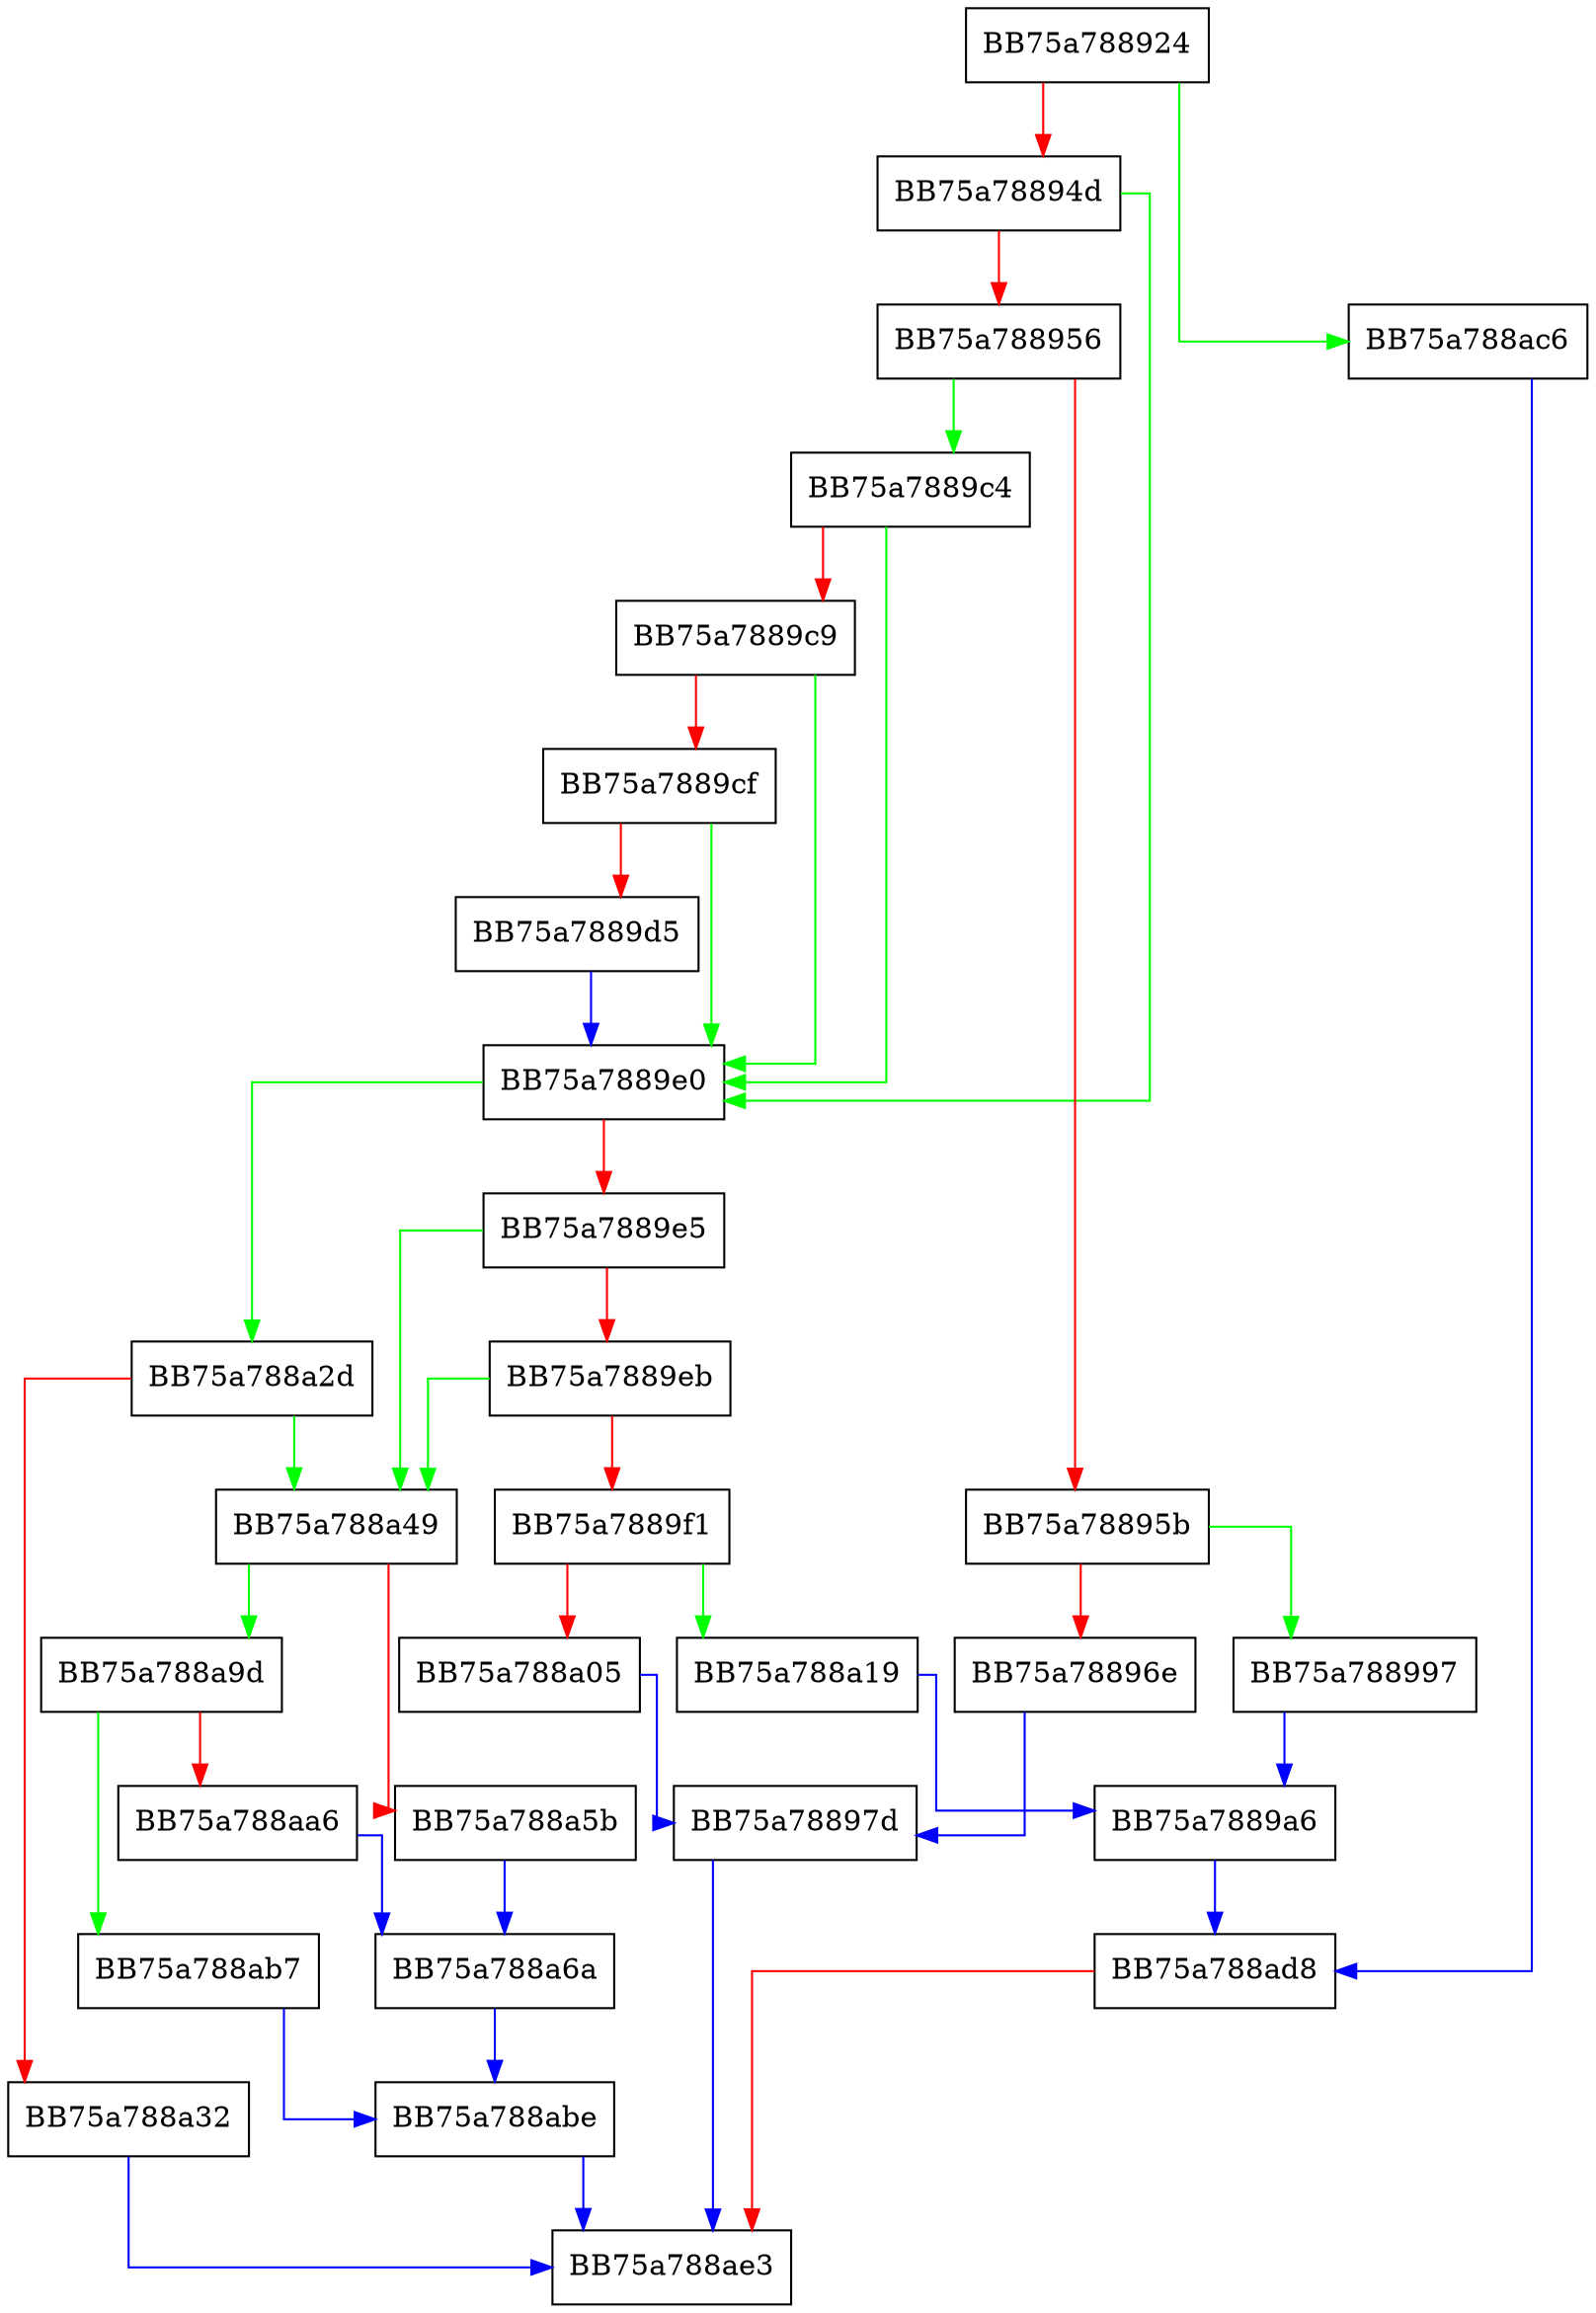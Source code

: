 digraph getPtrRefDataType {
  node [shape="box"];
  graph [splines=ortho];
  BB75a788924 -> BB75a788ac6 [color="green"];
  BB75a788924 -> BB75a78894d [color="red"];
  BB75a78894d -> BB75a7889e0 [color="green"];
  BB75a78894d -> BB75a788956 [color="red"];
  BB75a788956 -> BB75a7889c4 [color="green"];
  BB75a788956 -> BB75a78895b [color="red"];
  BB75a78895b -> BB75a788997 [color="green"];
  BB75a78895b -> BB75a78896e [color="red"];
  BB75a78896e -> BB75a78897d [color="blue"];
  BB75a78897d -> BB75a788ae3 [color="blue"];
  BB75a788997 -> BB75a7889a6 [color="blue"];
  BB75a7889a6 -> BB75a788ad8 [color="blue"];
  BB75a7889c4 -> BB75a7889e0 [color="green"];
  BB75a7889c4 -> BB75a7889c9 [color="red"];
  BB75a7889c9 -> BB75a7889e0 [color="green"];
  BB75a7889c9 -> BB75a7889cf [color="red"];
  BB75a7889cf -> BB75a7889e0 [color="green"];
  BB75a7889cf -> BB75a7889d5 [color="red"];
  BB75a7889d5 -> BB75a7889e0 [color="blue"];
  BB75a7889e0 -> BB75a788a2d [color="green"];
  BB75a7889e0 -> BB75a7889e5 [color="red"];
  BB75a7889e5 -> BB75a788a49 [color="green"];
  BB75a7889e5 -> BB75a7889eb [color="red"];
  BB75a7889eb -> BB75a788a49 [color="green"];
  BB75a7889eb -> BB75a7889f1 [color="red"];
  BB75a7889f1 -> BB75a788a19 [color="green"];
  BB75a7889f1 -> BB75a788a05 [color="red"];
  BB75a788a05 -> BB75a78897d [color="blue"];
  BB75a788a19 -> BB75a7889a6 [color="blue"];
  BB75a788a2d -> BB75a788a49 [color="green"];
  BB75a788a2d -> BB75a788a32 [color="red"];
  BB75a788a32 -> BB75a788ae3 [color="blue"];
  BB75a788a49 -> BB75a788a9d [color="green"];
  BB75a788a49 -> BB75a788a5b [color="red"];
  BB75a788a5b -> BB75a788a6a [color="blue"];
  BB75a788a6a -> BB75a788abe [color="blue"];
  BB75a788a9d -> BB75a788ab7 [color="green"];
  BB75a788a9d -> BB75a788aa6 [color="red"];
  BB75a788aa6 -> BB75a788a6a [color="blue"];
  BB75a788ab7 -> BB75a788abe [color="blue"];
  BB75a788abe -> BB75a788ae3 [color="blue"];
  BB75a788ac6 -> BB75a788ad8 [color="blue"];
  BB75a788ad8 -> BB75a788ae3 [color="red"];
}